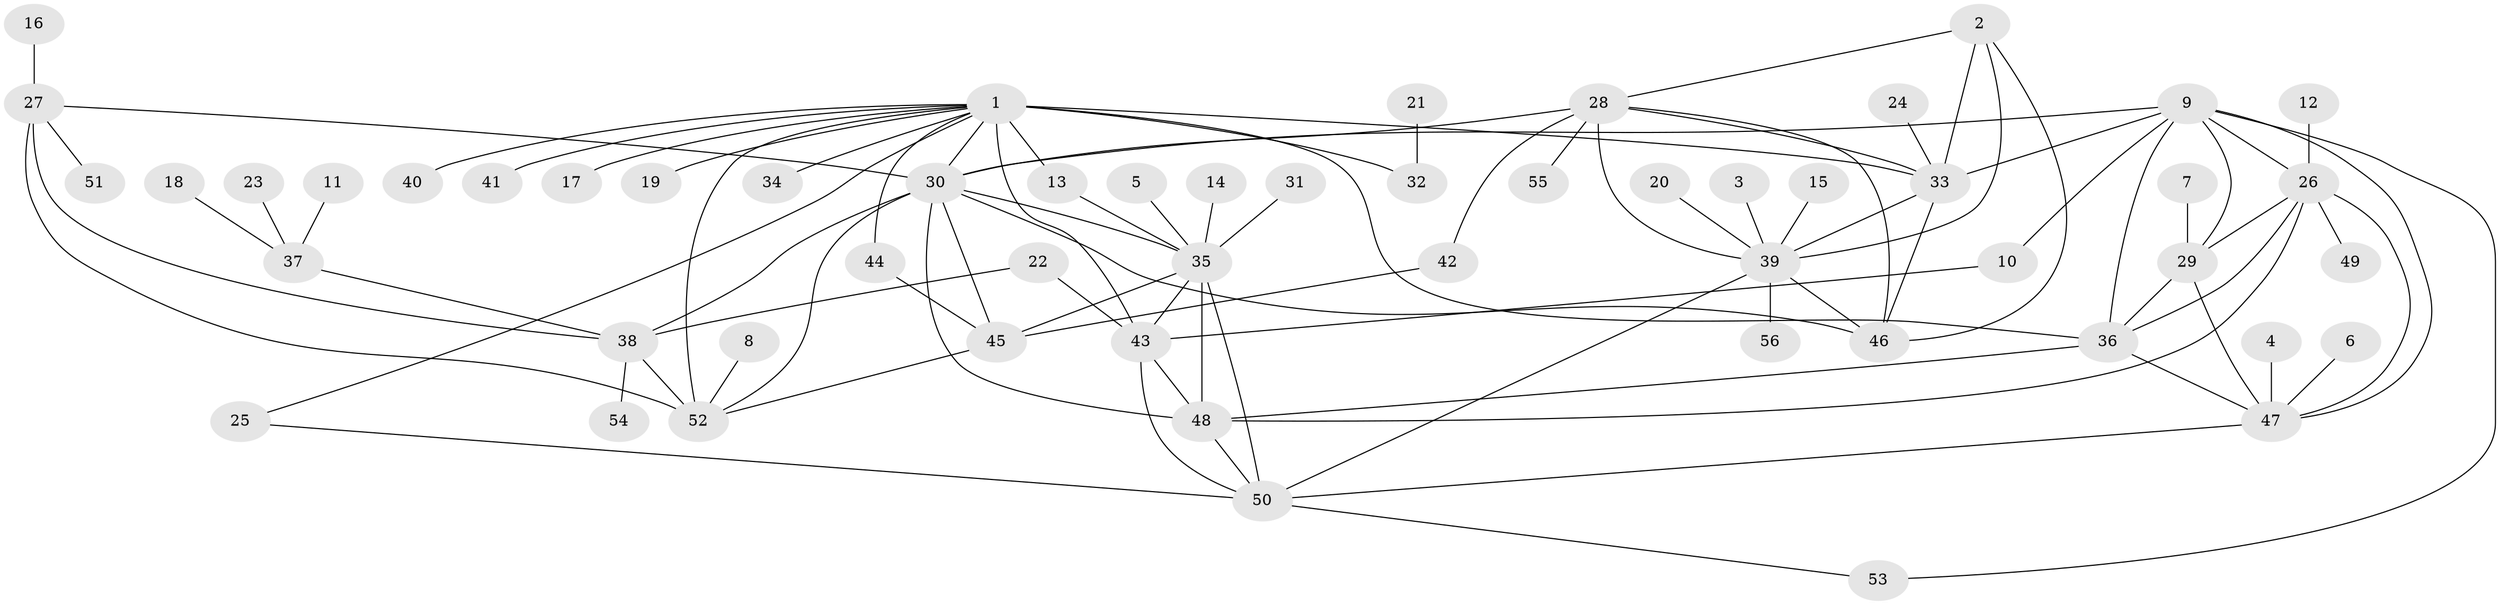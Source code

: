 // original degree distribution, {15: 0.008928571428571428, 4: 0.026785714285714284, 6: 0.03571428571428571, 5: 0.026785714285714284, 7: 0.044642857142857144, 9: 0.03571428571428571, 8: 0.05357142857142857, 10: 0.008928571428571428, 11: 0.008928571428571428, 2: 0.21428571428571427, 1: 0.49107142857142855, 3: 0.044642857142857144}
// Generated by graph-tools (version 1.1) at 2025/26/03/09/25 03:26:37]
// undirected, 56 vertices, 93 edges
graph export_dot {
graph [start="1"]
  node [color=gray90,style=filled];
  1;
  2;
  3;
  4;
  5;
  6;
  7;
  8;
  9;
  10;
  11;
  12;
  13;
  14;
  15;
  16;
  17;
  18;
  19;
  20;
  21;
  22;
  23;
  24;
  25;
  26;
  27;
  28;
  29;
  30;
  31;
  32;
  33;
  34;
  35;
  36;
  37;
  38;
  39;
  40;
  41;
  42;
  43;
  44;
  45;
  46;
  47;
  48;
  49;
  50;
  51;
  52;
  53;
  54;
  55;
  56;
  1 -- 13 [weight=1.0];
  1 -- 17 [weight=1.0];
  1 -- 19 [weight=1.0];
  1 -- 25 [weight=1.0];
  1 -- 30 [weight=1.0];
  1 -- 32 [weight=6.0];
  1 -- 33 [weight=1.0];
  1 -- 34 [weight=1.0];
  1 -- 36 [weight=1.0];
  1 -- 40 [weight=1.0];
  1 -- 41 [weight=1.0];
  1 -- 43 [weight=2.0];
  1 -- 44 [weight=1.0];
  1 -- 52 [weight=1.0];
  2 -- 28 [weight=1.0];
  2 -- 33 [weight=1.0];
  2 -- 39 [weight=1.0];
  2 -- 46 [weight=1.0];
  3 -- 39 [weight=1.0];
  4 -- 47 [weight=1.0];
  5 -- 35 [weight=1.0];
  6 -- 47 [weight=1.0];
  7 -- 29 [weight=1.0];
  8 -- 52 [weight=1.0];
  9 -- 10 [weight=1.0];
  9 -- 26 [weight=1.0];
  9 -- 29 [weight=1.0];
  9 -- 30 [weight=1.0];
  9 -- 33 [weight=1.0];
  9 -- 36 [weight=1.0];
  9 -- 47 [weight=1.0];
  9 -- 53 [weight=1.0];
  10 -- 43 [weight=1.0];
  11 -- 37 [weight=1.0];
  12 -- 26 [weight=1.0];
  13 -- 35 [weight=1.0];
  14 -- 35 [weight=1.0];
  15 -- 39 [weight=1.0];
  16 -- 27 [weight=1.0];
  18 -- 37 [weight=1.0];
  20 -- 39 [weight=1.0];
  21 -- 32 [weight=1.0];
  22 -- 38 [weight=1.0];
  22 -- 43 [weight=1.0];
  23 -- 37 [weight=1.0];
  24 -- 33 [weight=1.0];
  25 -- 50 [weight=1.0];
  26 -- 29 [weight=1.0];
  26 -- 36 [weight=1.0];
  26 -- 47 [weight=1.0];
  26 -- 48 [weight=1.0];
  26 -- 49 [weight=1.0];
  27 -- 30 [weight=1.0];
  27 -- 38 [weight=1.0];
  27 -- 51 [weight=1.0];
  27 -- 52 [weight=2.0];
  28 -- 30 [weight=1.0];
  28 -- 33 [weight=1.0];
  28 -- 39 [weight=1.0];
  28 -- 42 [weight=1.0];
  28 -- 46 [weight=1.0];
  28 -- 55 [weight=1.0];
  29 -- 36 [weight=1.0];
  29 -- 47 [weight=1.0];
  30 -- 35 [weight=1.0];
  30 -- 38 [weight=1.0];
  30 -- 45 [weight=1.0];
  30 -- 46 [weight=1.0];
  30 -- 48 [weight=1.0];
  30 -- 52 [weight=2.0];
  31 -- 35 [weight=1.0];
  33 -- 39 [weight=1.0];
  33 -- 46 [weight=1.0];
  35 -- 43 [weight=2.0];
  35 -- 45 [weight=1.0];
  35 -- 48 [weight=2.0];
  35 -- 50 [weight=2.0];
  36 -- 47 [weight=1.0];
  36 -- 48 [weight=1.0];
  37 -- 38 [weight=1.0];
  38 -- 52 [weight=2.0];
  38 -- 54 [weight=1.0];
  39 -- 46 [weight=1.0];
  39 -- 50 [weight=1.0];
  39 -- 56 [weight=1.0];
  42 -- 45 [weight=1.0];
  43 -- 48 [weight=1.0];
  43 -- 50 [weight=1.0];
  44 -- 45 [weight=1.0];
  45 -- 52 [weight=1.0];
  47 -- 50 [weight=1.0];
  48 -- 50 [weight=1.0];
  50 -- 53 [weight=1.0];
}
